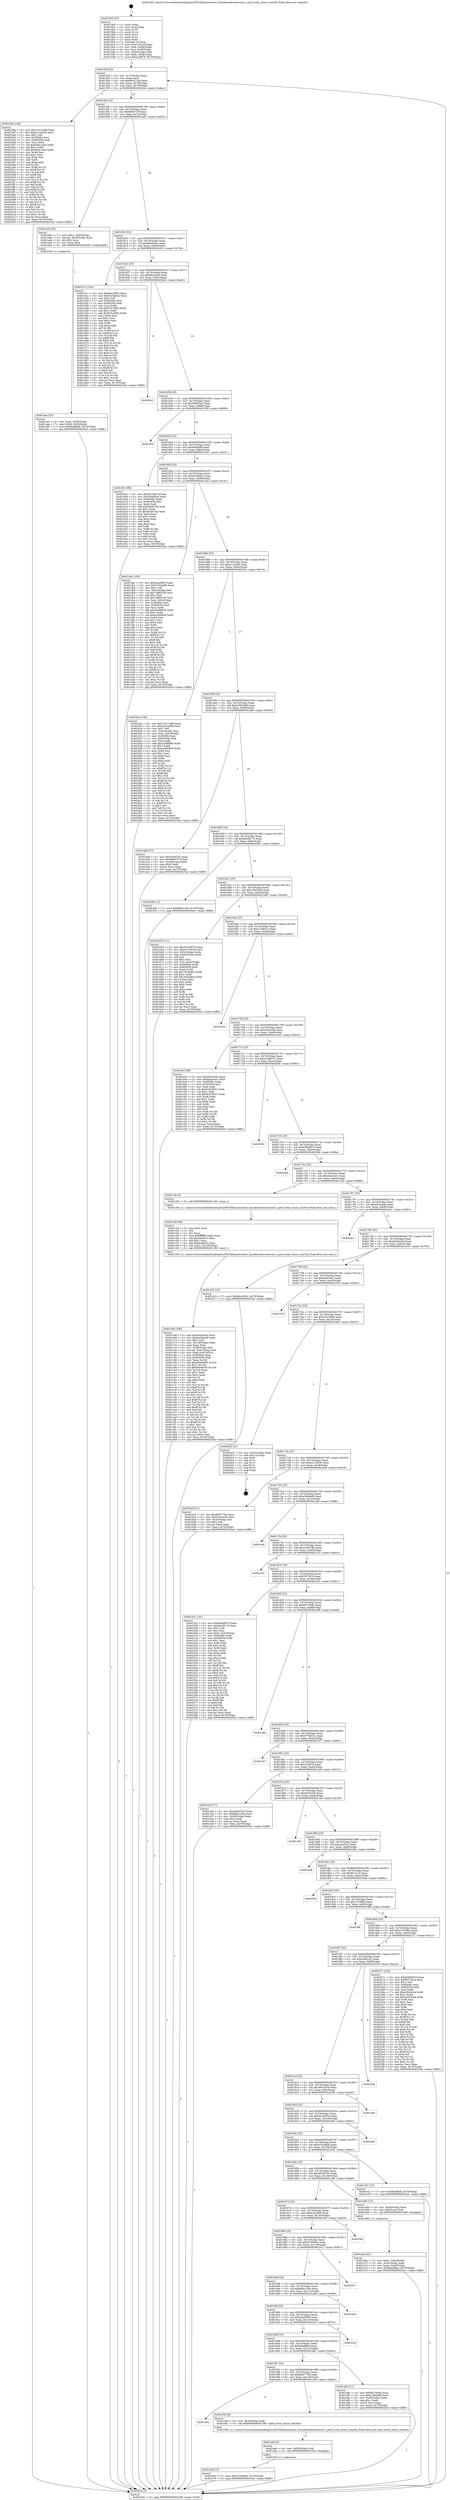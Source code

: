 digraph "0x4015b0" {
  label = "0x4015b0 (/mnt/c/Users/mathe/Desktop/tcc/POCII/binaries/extr_linuxkerneleventscore.c_perf_event_itrace_started_Final-ollvm.out::main(0))"
  labelloc = "t"
  node[shape=record]

  Entry [label="",width=0.3,height=0.3,shape=circle,fillcolor=black,style=filled]
  "0x4015df" [label="{
     0x4015df [23]\l
     | [instrs]\l
     &nbsp;&nbsp;0x4015df \<+3\>: mov -0x70(%rbp),%eax\l
     &nbsp;&nbsp;0x4015e2 \<+2\>: mov %eax,%ecx\l
     &nbsp;&nbsp;0x4015e4 \<+6\>: sub $0x866213bf,%ecx\l
     &nbsp;&nbsp;0x4015ea \<+3\>: mov %eax,-0x74(%rbp)\l
     &nbsp;&nbsp;0x4015ed \<+3\>: mov %ecx,-0x78(%rbp)\l
     &nbsp;&nbsp;0x4015f0 \<+6\>: je 000000000040239a \<main+0xdea\>\l
  }"]
  "0x40239a" [label="{
     0x40239a [144]\l
     | [instrs]\l
     &nbsp;&nbsp;0x40239a \<+5\>: mov $0x71d11e89,%eax\l
     &nbsp;&nbsp;0x40239f \<+5\>: mov $0xa11cae59,%ecx\l
     &nbsp;&nbsp;0x4023a4 \<+2\>: mov $0x1,%dl\l
     &nbsp;&nbsp;0x4023a6 \<+7\>: mov 0x40506c,%esi\l
     &nbsp;&nbsp;0x4023ad \<+7\>: mov 0x405058,%edi\l
     &nbsp;&nbsp;0x4023b4 \<+3\>: mov %esi,%r8d\l
     &nbsp;&nbsp;0x4023b7 \<+7\>: sub $0xd5bc1a63,%r8d\l
     &nbsp;&nbsp;0x4023be \<+4\>: sub $0x1,%r8d\l
     &nbsp;&nbsp;0x4023c2 \<+7\>: add $0xd5bc1a63,%r8d\l
     &nbsp;&nbsp;0x4023c9 \<+4\>: imul %r8d,%esi\l
     &nbsp;&nbsp;0x4023cd \<+3\>: and $0x1,%esi\l
     &nbsp;&nbsp;0x4023d0 \<+3\>: cmp $0x0,%esi\l
     &nbsp;&nbsp;0x4023d3 \<+4\>: sete %r9b\l
     &nbsp;&nbsp;0x4023d7 \<+3\>: cmp $0xa,%edi\l
     &nbsp;&nbsp;0x4023da \<+4\>: setl %r10b\l
     &nbsp;&nbsp;0x4023de \<+3\>: mov %r9b,%r11b\l
     &nbsp;&nbsp;0x4023e1 \<+4\>: xor $0xff,%r11b\l
     &nbsp;&nbsp;0x4023e5 \<+3\>: mov %r10b,%bl\l
     &nbsp;&nbsp;0x4023e8 \<+3\>: xor $0xff,%bl\l
     &nbsp;&nbsp;0x4023eb \<+3\>: xor $0x1,%dl\l
     &nbsp;&nbsp;0x4023ee \<+3\>: mov %r11b,%r14b\l
     &nbsp;&nbsp;0x4023f1 \<+4\>: and $0xff,%r14b\l
     &nbsp;&nbsp;0x4023f5 \<+3\>: and %dl,%r9b\l
     &nbsp;&nbsp;0x4023f8 \<+3\>: mov %bl,%r15b\l
     &nbsp;&nbsp;0x4023fb \<+4\>: and $0xff,%r15b\l
     &nbsp;&nbsp;0x4023ff \<+3\>: and %dl,%r10b\l
     &nbsp;&nbsp;0x402402 \<+3\>: or %r9b,%r14b\l
     &nbsp;&nbsp;0x402405 \<+3\>: or %r10b,%r15b\l
     &nbsp;&nbsp;0x402408 \<+3\>: xor %r15b,%r14b\l
     &nbsp;&nbsp;0x40240b \<+3\>: or %bl,%r11b\l
     &nbsp;&nbsp;0x40240e \<+4\>: xor $0xff,%r11b\l
     &nbsp;&nbsp;0x402412 \<+3\>: or $0x1,%dl\l
     &nbsp;&nbsp;0x402415 \<+3\>: and %dl,%r11b\l
     &nbsp;&nbsp;0x402418 \<+3\>: or %r11b,%r14b\l
     &nbsp;&nbsp;0x40241b \<+4\>: test $0x1,%r14b\l
     &nbsp;&nbsp;0x40241f \<+3\>: cmovne %ecx,%eax\l
     &nbsp;&nbsp;0x402422 \<+3\>: mov %eax,-0x70(%rbp)\l
     &nbsp;&nbsp;0x402425 \<+5\>: jmp 00000000004025a4 \<main+0xff4\>\l
  }"]
  "0x4015f6" [label="{
     0x4015f6 [22]\l
     | [instrs]\l
     &nbsp;&nbsp;0x4015f6 \<+5\>: jmp 00000000004015fb \<main+0x4b\>\l
     &nbsp;&nbsp;0x4015fb \<+3\>: mov -0x74(%rbp),%eax\l
     &nbsp;&nbsp;0x4015fe \<+5\>: sub $0x8960727f,%eax\l
     &nbsp;&nbsp;0x401603 \<+3\>: mov %eax,-0x7c(%rbp)\l
     &nbsp;&nbsp;0x401606 \<+6\>: je 0000000000401ad3 \<main+0x523\>\l
  }"]
  Exit [label="",width=0.3,height=0.3,shape=circle,fillcolor=black,style=filled,peripheries=2]
  "0x401ad3" [label="{
     0x401ad3 [23]\l
     | [instrs]\l
     &nbsp;&nbsp;0x401ad3 \<+7\>: movl $0x1,-0x50(%rbp)\l
     &nbsp;&nbsp;0x401ada \<+4\>: movslq -0x50(%rbp),%rax\l
     &nbsp;&nbsp;0x401ade \<+4\>: shl $0x2,%rax\l
     &nbsp;&nbsp;0x401ae2 \<+3\>: mov %rax,%rdi\l
     &nbsp;&nbsp;0x401ae5 \<+5\>: call 0000000000401050 \<malloc@plt\>\l
     | [calls]\l
     &nbsp;&nbsp;0x401050 \{1\} (unknown)\l
  }"]
  "0x40160c" [label="{
     0x40160c [22]\l
     | [instrs]\l
     &nbsp;&nbsp;0x40160c \<+5\>: jmp 0000000000401611 \<main+0x61\>\l
     &nbsp;&nbsp;0x401611 \<+3\>: mov -0x74(%rbp),%eax\l
     &nbsp;&nbsp;0x401614 \<+5\>: sub $0x8dce8d2c,%eax\l
     &nbsp;&nbsp;0x401619 \<+3\>: mov %eax,-0x80(%rbp)\l
     &nbsp;&nbsp;0x40161c \<+6\>: je 0000000000401d1c \<main+0x76c\>\l
  }"]
  "0x401e6f" [label="{
     0x401e6f [12]\l
     | [instrs]\l
     &nbsp;&nbsp;0x401e6f \<+7\>: movl $0x223308a4,-0x70(%rbp)\l
     &nbsp;&nbsp;0x401e76 \<+5\>: jmp 00000000004025a4 \<main+0xff4\>\l
  }"]
  "0x401d1c" [label="{
     0x401d1c [144]\l
     | [instrs]\l
     &nbsp;&nbsp;0x401d1c \<+5\>: mov $0x6aa2f062,%eax\l
     &nbsp;&nbsp;0x401d21 \<+5\>: mov $0x9c148dc2,%ecx\l
     &nbsp;&nbsp;0x401d26 \<+2\>: mov $0x1,%dl\l
     &nbsp;&nbsp;0x401d28 \<+7\>: mov 0x40506c,%esi\l
     &nbsp;&nbsp;0x401d2f \<+7\>: mov 0x405058,%edi\l
     &nbsp;&nbsp;0x401d36 \<+3\>: mov %esi,%r8d\l
     &nbsp;&nbsp;0x401d39 \<+7\>: sub $0x97b1df05,%r8d\l
     &nbsp;&nbsp;0x401d40 \<+4\>: sub $0x1,%r8d\l
     &nbsp;&nbsp;0x401d44 \<+7\>: add $0x97b1df05,%r8d\l
     &nbsp;&nbsp;0x401d4b \<+4\>: imul %r8d,%esi\l
     &nbsp;&nbsp;0x401d4f \<+3\>: and $0x1,%esi\l
     &nbsp;&nbsp;0x401d52 \<+3\>: cmp $0x0,%esi\l
     &nbsp;&nbsp;0x401d55 \<+4\>: sete %r9b\l
     &nbsp;&nbsp;0x401d59 \<+3\>: cmp $0xa,%edi\l
     &nbsp;&nbsp;0x401d5c \<+4\>: setl %r10b\l
     &nbsp;&nbsp;0x401d60 \<+3\>: mov %r9b,%r11b\l
     &nbsp;&nbsp;0x401d63 \<+4\>: xor $0xff,%r11b\l
     &nbsp;&nbsp;0x401d67 \<+3\>: mov %r10b,%bl\l
     &nbsp;&nbsp;0x401d6a \<+3\>: xor $0xff,%bl\l
     &nbsp;&nbsp;0x401d6d \<+3\>: xor $0x0,%dl\l
     &nbsp;&nbsp;0x401d70 \<+3\>: mov %r11b,%r14b\l
     &nbsp;&nbsp;0x401d73 \<+4\>: and $0x0,%r14b\l
     &nbsp;&nbsp;0x401d77 \<+3\>: and %dl,%r9b\l
     &nbsp;&nbsp;0x401d7a \<+3\>: mov %bl,%r15b\l
     &nbsp;&nbsp;0x401d7d \<+4\>: and $0x0,%r15b\l
     &nbsp;&nbsp;0x401d81 \<+3\>: and %dl,%r10b\l
     &nbsp;&nbsp;0x401d84 \<+3\>: or %r9b,%r14b\l
     &nbsp;&nbsp;0x401d87 \<+3\>: or %r10b,%r15b\l
     &nbsp;&nbsp;0x401d8a \<+3\>: xor %r15b,%r14b\l
     &nbsp;&nbsp;0x401d8d \<+3\>: or %bl,%r11b\l
     &nbsp;&nbsp;0x401d90 \<+4\>: xor $0xff,%r11b\l
     &nbsp;&nbsp;0x401d94 \<+3\>: or $0x0,%dl\l
     &nbsp;&nbsp;0x401d97 \<+3\>: and %dl,%r11b\l
     &nbsp;&nbsp;0x401d9a \<+3\>: or %r11b,%r14b\l
     &nbsp;&nbsp;0x401d9d \<+4\>: test $0x1,%r14b\l
     &nbsp;&nbsp;0x401da1 \<+3\>: cmovne %ecx,%eax\l
     &nbsp;&nbsp;0x401da4 \<+3\>: mov %eax,-0x70(%rbp)\l
     &nbsp;&nbsp;0x401da7 \<+5\>: jmp 00000000004025a4 \<main+0xff4\>\l
  }"]
  "0x401622" [label="{
     0x401622 [25]\l
     | [instrs]\l
     &nbsp;&nbsp;0x401622 \<+5\>: jmp 0000000000401627 \<main+0x77\>\l
     &nbsp;&nbsp;0x401627 \<+3\>: mov -0x74(%rbp),%eax\l
     &nbsp;&nbsp;0x40162a \<+5\>: sub $0x8fac3ad4,%eax\l
     &nbsp;&nbsp;0x40162f \<+6\>: mov %eax,-0x84(%rbp)\l
     &nbsp;&nbsp;0x401635 \<+6\>: je 00000000004020a2 \<main+0xaf2\>\l
  }"]
  "0x401e66" [label="{
     0x401e66 [9]\l
     | [instrs]\l
     &nbsp;&nbsp;0x401e66 \<+4\>: mov -0x58(%rbp),%rdi\l
     &nbsp;&nbsp;0x401e6a \<+5\>: call 0000000000401030 \<free@plt\>\l
     | [calls]\l
     &nbsp;&nbsp;0x401030 \{1\} (unknown)\l
  }"]
  "0x4020a2" [label="{
     0x4020a2\l
  }", style=dashed]
  "0x40163b" [label="{
     0x40163b [25]\l
     | [instrs]\l
     &nbsp;&nbsp;0x40163b \<+5\>: jmp 0000000000401640 \<main+0x90\>\l
     &nbsp;&nbsp;0x401640 \<+3\>: mov -0x74(%rbp),%eax\l
     &nbsp;&nbsp;0x401643 \<+5\>: sub $0x93f455a2,%eax\l
     &nbsp;&nbsp;0x401648 \<+6\>: mov %eax,-0x88(%rbp)\l
     &nbsp;&nbsp;0x40164e \<+6\>: je 0000000000401f39 \<main+0x989\>\l
  }"]
  "0x401a0a" [label="{
     0x401a0a\l
  }", style=dashed]
  "0x401f39" [label="{
     0x401f39\l
  }", style=dashed]
  "0x401654" [label="{
     0x401654 [25]\l
     | [instrs]\l
     &nbsp;&nbsp;0x401654 \<+5\>: jmp 0000000000401659 \<main+0xa9\>\l
     &nbsp;&nbsp;0x401659 \<+3\>: mov -0x74(%rbp),%eax\l
     &nbsp;&nbsp;0x40165c \<+5\>: sub $0x9baf848f,%eax\l
     &nbsp;&nbsp;0x401661 \<+6\>: mov %eax,-0x8c(%rbp)\l
     &nbsp;&nbsp;0x401667 \<+6\>: je 0000000000401b01 \<main+0x551\>\l
  }"]
  "0x401e5d" [label="{
     0x401e5d [9]\l
     | [instrs]\l
     &nbsp;&nbsp;0x401e5d \<+4\>: mov -0x58(%rbp),%rdi\l
     &nbsp;&nbsp;0x401e61 \<+5\>: call 0000000000401580 \<perf_event_itrace_started\>\l
     | [calls]\l
     &nbsp;&nbsp;0x401580 \{1\} (/mnt/c/Users/mathe/Desktop/tcc/POCII/binaries/extr_linuxkerneleventscore.c_perf_event_itrace_started_Final-ollvm.out::perf_event_itrace_started)\l
  }"]
  "0x401b01" [label="{
     0x401b01 [88]\l
     | [instrs]\l
     &nbsp;&nbsp;0x401b01 \<+5\>: mov $0x3b104674,%eax\l
     &nbsp;&nbsp;0x401b06 \<+5\>: mov $0xc20d3bcb,%ecx\l
     &nbsp;&nbsp;0x401b0b \<+7\>: mov 0x40506c,%edx\l
     &nbsp;&nbsp;0x401b12 \<+7\>: mov 0x405058,%esi\l
     &nbsp;&nbsp;0x401b19 \<+2\>: mov %edx,%edi\l
     &nbsp;&nbsp;0x401b1b \<+6\>: add $0x4026c7ae,%edi\l
     &nbsp;&nbsp;0x401b21 \<+3\>: sub $0x1,%edi\l
     &nbsp;&nbsp;0x401b24 \<+6\>: sub $0x4026c7ae,%edi\l
     &nbsp;&nbsp;0x401b2a \<+3\>: imul %edi,%edx\l
     &nbsp;&nbsp;0x401b2d \<+3\>: and $0x1,%edx\l
     &nbsp;&nbsp;0x401b30 \<+3\>: cmp $0x0,%edx\l
     &nbsp;&nbsp;0x401b33 \<+4\>: sete %r8b\l
     &nbsp;&nbsp;0x401b37 \<+3\>: cmp $0xa,%esi\l
     &nbsp;&nbsp;0x401b3a \<+4\>: setl %r9b\l
     &nbsp;&nbsp;0x401b3e \<+3\>: mov %r8b,%r10b\l
     &nbsp;&nbsp;0x401b41 \<+3\>: and %r9b,%r10b\l
     &nbsp;&nbsp;0x401b44 \<+3\>: xor %r9b,%r8b\l
     &nbsp;&nbsp;0x401b47 \<+3\>: or %r8b,%r10b\l
     &nbsp;&nbsp;0x401b4a \<+4\>: test $0x1,%r10b\l
     &nbsp;&nbsp;0x401b4e \<+3\>: cmovne %ecx,%eax\l
     &nbsp;&nbsp;0x401b51 \<+3\>: mov %eax,-0x70(%rbp)\l
     &nbsp;&nbsp;0x401b54 \<+5\>: jmp 00000000004025a4 \<main+0xff4\>\l
  }"]
  "0x40166d" [label="{
     0x40166d [25]\l
     | [instrs]\l
     &nbsp;&nbsp;0x40166d \<+5\>: jmp 0000000000401672 \<main+0xc2\>\l
     &nbsp;&nbsp;0x401672 \<+3\>: mov -0x74(%rbp),%eax\l
     &nbsp;&nbsp;0x401675 \<+5\>: sub $0x9c148dc2,%eax\l
     &nbsp;&nbsp;0x40167a \<+6\>: mov %eax,-0x90(%rbp)\l
     &nbsp;&nbsp;0x401680 \<+6\>: je 0000000000401dac \<main+0x7fc\>\l
  }"]
  "0x401c68" [label="{
     0x401c68 [168]\l
     | [instrs]\l
     &nbsp;&nbsp;0x401c68 \<+5\>: mov $0xd5e3cb4a,%ecx\l
     &nbsp;&nbsp;0x401c6d \<+5\>: mov $0xda29aa26,%edx\l
     &nbsp;&nbsp;0x401c72 \<+3\>: mov $0x1,%sil\l
     &nbsp;&nbsp;0x401c75 \<+6\>: mov -0x128(%rbp),%edi\l
     &nbsp;&nbsp;0x401c7b \<+3\>: imul %eax,%edi\l
     &nbsp;&nbsp;0x401c7e \<+4\>: mov -0x58(%rbp),%r8\l
     &nbsp;&nbsp;0x401c82 \<+4\>: movslq -0x5c(%rbp),%r9\l
     &nbsp;&nbsp;0x401c86 \<+4\>: mov %edi,(%r8,%r9,4)\l
     &nbsp;&nbsp;0x401c8a \<+7\>: mov 0x40506c,%eax\l
     &nbsp;&nbsp;0x401c91 \<+7\>: mov 0x405058,%edi\l
     &nbsp;&nbsp;0x401c98 \<+3\>: mov %eax,%r10d\l
     &nbsp;&nbsp;0x401c9b \<+7\>: add $0x640e8395,%r10d\l
     &nbsp;&nbsp;0x401ca2 \<+4\>: sub $0x1,%r10d\l
     &nbsp;&nbsp;0x401ca6 \<+7\>: sub $0x640e8395,%r10d\l
     &nbsp;&nbsp;0x401cad \<+4\>: imul %r10d,%eax\l
     &nbsp;&nbsp;0x401cb1 \<+3\>: and $0x1,%eax\l
     &nbsp;&nbsp;0x401cb4 \<+3\>: cmp $0x0,%eax\l
     &nbsp;&nbsp;0x401cb7 \<+4\>: sete %r11b\l
     &nbsp;&nbsp;0x401cbb \<+3\>: cmp $0xa,%edi\l
     &nbsp;&nbsp;0x401cbe \<+3\>: setl %bl\l
     &nbsp;&nbsp;0x401cc1 \<+3\>: mov %r11b,%r14b\l
     &nbsp;&nbsp;0x401cc4 \<+4\>: xor $0xff,%r14b\l
     &nbsp;&nbsp;0x401cc8 \<+3\>: mov %bl,%r15b\l
     &nbsp;&nbsp;0x401ccb \<+4\>: xor $0xff,%r15b\l
     &nbsp;&nbsp;0x401ccf \<+4\>: xor $0x1,%sil\l
     &nbsp;&nbsp;0x401cd3 \<+3\>: mov %r14b,%r12b\l
     &nbsp;&nbsp;0x401cd6 \<+4\>: and $0xff,%r12b\l
     &nbsp;&nbsp;0x401cda \<+3\>: and %sil,%r11b\l
     &nbsp;&nbsp;0x401cdd \<+3\>: mov %r15b,%r13b\l
     &nbsp;&nbsp;0x401ce0 \<+4\>: and $0xff,%r13b\l
     &nbsp;&nbsp;0x401ce4 \<+3\>: and %sil,%bl\l
     &nbsp;&nbsp;0x401ce7 \<+3\>: or %r11b,%r12b\l
     &nbsp;&nbsp;0x401cea \<+3\>: or %bl,%r13b\l
     &nbsp;&nbsp;0x401ced \<+3\>: xor %r13b,%r12b\l
     &nbsp;&nbsp;0x401cf0 \<+3\>: or %r15b,%r14b\l
     &nbsp;&nbsp;0x401cf3 \<+4\>: xor $0xff,%r14b\l
     &nbsp;&nbsp;0x401cf7 \<+4\>: or $0x1,%sil\l
     &nbsp;&nbsp;0x401cfb \<+3\>: and %sil,%r14b\l
     &nbsp;&nbsp;0x401cfe \<+3\>: or %r14b,%r12b\l
     &nbsp;&nbsp;0x401d01 \<+4\>: test $0x1,%r12b\l
     &nbsp;&nbsp;0x401d05 \<+3\>: cmovne %edx,%ecx\l
     &nbsp;&nbsp;0x401d08 \<+3\>: mov %ecx,-0x70(%rbp)\l
     &nbsp;&nbsp;0x401d0b \<+5\>: jmp 00000000004025a4 \<main+0xff4\>\l
  }"]
  "0x401dac" [label="{
     0x401dac [165]\l
     | [instrs]\l
     &nbsp;&nbsp;0x401dac \<+5\>: mov $0x6aa2f062,%eax\l
     &nbsp;&nbsp;0x401db1 \<+5\>: mov $0x47d2a8db,%ecx\l
     &nbsp;&nbsp;0x401db6 \<+2\>: mov $0x1,%dl\l
     &nbsp;&nbsp;0x401db8 \<+3\>: mov -0x5c(%rbp),%esi\l
     &nbsp;&nbsp;0x401dbb \<+6\>: sub $0x7a88b1b0,%esi\l
     &nbsp;&nbsp;0x401dc1 \<+3\>: add $0x1,%esi\l
     &nbsp;&nbsp;0x401dc4 \<+6\>: add $0x7a88b1b0,%esi\l
     &nbsp;&nbsp;0x401dca \<+3\>: mov %esi,-0x5c(%rbp)\l
     &nbsp;&nbsp;0x401dcd \<+7\>: mov 0x40506c,%esi\l
     &nbsp;&nbsp;0x401dd4 \<+7\>: mov 0x405058,%edi\l
     &nbsp;&nbsp;0x401ddb \<+3\>: mov %esi,%r8d\l
     &nbsp;&nbsp;0x401dde \<+7\>: add $0xa3466b00,%r8d\l
     &nbsp;&nbsp;0x401de5 \<+4\>: sub $0x1,%r8d\l
     &nbsp;&nbsp;0x401de9 \<+7\>: sub $0xa3466b00,%r8d\l
     &nbsp;&nbsp;0x401df0 \<+4\>: imul %r8d,%esi\l
     &nbsp;&nbsp;0x401df4 \<+3\>: and $0x1,%esi\l
     &nbsp;&nbsp;0x401df7 \<+3\>: cmp $0x0,%esi\l
     &nbsp;&nbsp;0x401dfa \<+4\>: sete %r9b\l
     &nbsp;&nbsp;0x401dfe \<+3\>: cmp $0xa,%edi\l
     &nbsp;&nbsp;0x401e01 \<+4\>: setl %r10b\l
     &nbsp;&nbsp;0x401e05 \<+3\>: mov %r9b,%r11b\l
     &nbsp;&nbsp;0x401e08 \<+4\>: xor $0xff,%r11b\l
     &nbsp;&nbsp;0x401e0c \<+3\>: mov %r10b,%bl\l
     &nbsp;&nbsp;0x401e0f \<+3\>: xor $0xff,%bl\l
     &nbsp;&nbsp;0x401e12 \<+3\>: xor $0x1,%dl\l
     &nbsp;&nbsp;0x401e15 \<+3\>: mov %r11b,%r14b\l
     &nbsp;&nbsp;0x401e18 \<+4\>: and $0xff,%r14b\l
     &nbsp;&nbsp;0x401e1c \<+3\>: and %dl,%r9b\l
     &nbsp;&nbsp;0x401e1f \<+3\>: mov %bl,%r15b\l
     &nbsp;&nbsp;0x401e22 \<+4\>: and $0xff,%r15b\l
     &nbsp;&nbsp;0x401e26 \<+3\>: and %dl,%r10b\l
     &nbsp;&nbsp;0x401e29 \<+3\>: or %r9b,%r14b\l
     &nbsp;&nbsp;0x401e2c \<+3\>: or %r10b,%r15b\l
     &nbsp;&nbsp;0x401e2f \<+3\>: xor %r15b,%r14b\l
     &nbsp;&nbsp;0x401e32 \<+3\>: or %bl,%r11b\l
     &nbsp;&nbsp;0x401e35 \<+4\>: xor $0xff,%r11b\l
     &nbsp;&nbsp;0x401e39 \<+3\>: or $0x1,%dl\l
     &nbsp;&nbsp;0x401e3c \<+3\>: and %dl,%r11b\l
     &nbsp;&nbsp;0x401e3f \<+3\>: or %r11b,%r14b\l
     &nbsp;&nbsp;0x401e42 \<+4\>: test $0x1,%r14b\l
     &nbsp;&nbsp;0x401e46 \<+3\>: cmovne %ecx,%eax\l
     &nbsp;&nbsp;0x401e49 \<+3\>: mov %eax,-0x70(%rbp)\l
     &nbsp;&nbsp;0x401e4c \<+5\>: jmp 00000000004025a4 \<main+0xff4\>\l
  }"]
  "0x401686" [label="{
     0x401686 [25]\l
     | [instrs]\l
     &nbsp;&nbsp;0x401686 \<+5\>: jmp 000000000040168b \<main+0xdb\>\l
     &nbsp;&nbsp;0x40168b \<+3\>: mov -0x74(%rbp),%eax\l
     &nbsp;&nbsp;0x40168e \<+5\>: sub $0xa11cae59,%eax\l
     &nbsp;&nbsp;0x401693 \<+6\>: mov %eax,-0x94(%rbp)\l
     &nbsp;&nbsp;0x401699 \<+6\>: je 000000000040242a \<main+0xe7a\>\l
  }"]
  "0x401c40" [label="{
     0x401c40 [40]\l
     | [instrs]\l
     &nbsp;&nbsp;0x401c40 \<+5\>: mov $0x2,%ecx\l
     &nbsp;&nbsp;0x401c45 \<+1\>: cltd\l
     &nbsp;&nbsp;0x401c46 \<+2\>: idiv %ecx\l
     &nbsp;&nbsp;0x401c48 \<+6\>: imul $0xfffffffe,%edx,%ecx\l
     &nbsp;&nbsp;0x401c4e \<+6\>: sub $0xbc9ed32,%ecx\l
     &nbsp;&nbsp;0x401c54 \<+3\>: add $0x1,%ecx\l
     &nbsp;&nbsp;0x401c57 \<+6\>: add $0xbc9ed32,%ecx\l
     &nbsp;&nbsp;0x401c5d \<+6\>: mov %ecx,-0x128(%rbp)\l
     &nbsp;&nbsp;0x401c63 \<+5\>: call 0000000000401160 \<next_i\>\l
     | [calls]\l
     &nbsp;&nbsp;0x401160 \{1\} (/mnt/c/Users/mathe/Desktop/tcc/POCII/binaries/extr_linuxkerneleventscore.c_perf_event_itrace_started_Final-ollvm.out::next_i)\l
  }"]
  "0x40242a" [label="{
     0x40242a [150]\l
     | [instrs]\l
     &nbsp;&nbsp;0x40242a \<+5\>: mov $0x71d11e89,%eax\l
     &nbsp;&nbsp;0x40242f \<+5\>: mov $0xe201ed96,%ecx\l
     &nbsp;&nbsp;0x402434 \<+2\>: mov $0x1,%dl\l
     &nbsp;&nbsp;0x402436 \<+3\>: mov -0x3c(%rbp),%esi\l
     &nbsp;&nbsp;0x402439 \<+3\>: mov %esi,-0x2c(%rbp)\l
     &nbsp;&nbsp;0x40243c \<+7\>: mov 0x40506c,%esi\l
     &nbsp;&nbsp;0x402443 \<+7\>: mov 0x405058,%edi\l
     &nbsp;&nbsp;0x40244a \<+3\>: mov %esi,%r8d\l
     &nbsp;&nbsp;0x40244d \<+7\>: add $0xa2496896,%r8d\l
     &nbsp;&nbsp;0x402454 \<+4\>: sub $0x1,%r8d\l
     &nbsp;&nbsp;0x402458 \<+7\>: sub $0xa2496896,%r8d\l
     &nbsp;&nbsp;0x40245f \<+4\>: imul %r8d,%esi\l
     &nbsp;&nbsp;0x402463 \<+3\>: and $0x1,%esi\l
     &nbsp;&nbsp;0x402466 \<+3\>: cmp $0x0,%esi\l
     &nbsp;&nbsp;0x402469 \<+4\>: sete %r9b\l
     &nbsp;&nbsp;0x40246d \<+3\>: cmp $0xa,%edi\l
     &nbsp;&nbsp;0x402470 \<+4\>: setl %r10b\l
     &nbsp;&nbsp;0x402474 \<+3\>: mov %r9b,%r11b\l
     &nbsp;&nbsp;0x402477 \<+4\>: xor $0xff,%r11b\l
     &nbsp;&nbsp;0x40247b \<+3\>: mov %r10b,%bl\l
     &nbsp;&nbsp;0x40247e \<+3\>: xor $0xff,%bl\l
     &nbsp;&nbsp;0x402481 \<+3\>: xor $0x1,%dl\l
     &nbsp;&nbsp;0x402484 \<+3\>: mov %r11b,%r14b\l
     &nbsp;&nbsp;0x402487 \<+4\>: and $0xff,%r14b\l
     &nbsp;&nbsp;0x40248b \<+3\>: and %dl,%r9b\l
     &nbsp;&nbsp;0x40248e \<+3\>: mov %bl,%r15b\l
     &nbsp;&nbsp;0x402491 \<+4\>: and $0xff,%r15b\l
     &nbsp;&nbsp;0x402495 \<+3\>: and %dl,%r10b\l
     &nbsp;&nbsp;0x402498 \<+3\>: or %r9b,%r14b\l
     &nbsp;&nbsp;0x40249b \<+3\>: or %r10b,%r15b\l
     &nbsp;&nbsp;0x40249e \<+3\>: xor %r15b,%r14b\l
     &nbsp;&nbsp;0x4024a1 \<+3\>: or %bl,%r11b\l
     &nbsp;&nbsp;0x4024a4 \<+4\>: xor $0xff,%r11b\l
     &nbsp;&nbsp;0x4024a8 \<+3\>: or $0x1,%dl\l
     &nbsp;&nbsp;0x4024ab \<+3\>: and %dl,%r11b\l
     &nbsp;&nbsp;0x4024ae \<+3\>: or %r11b,%r14b\l
     &nbsp;&nbsp;0x4024b1 \<+4\>: test $0x1,%r14b\l
     &nbsp;&nbsp;0x4024b5 \<+3\>: cmovne %ecx,%eax\l
     &nbsp;&nbsp;0x4024b8 \<+3\>: mov %eax,-0x70(%rbp)\l
     &nbsp;&nbsp;0x4024bb \<+5\>: jmp 00000000004025a4 \<main+0xff4\>\l
  }"]
  "0x40169f" [label="{
     0x40169f [25]\l
     | [instrs]\l
     &nbsp;&nbsp;0x40169f \<+5\>: jmp 00000000004016a4 \<main+0xf4\>\l
     &nbsp;&nbsp;0x4016a4 \<+3\>: mov -0x74(%rbp),%eax\l
     &nbsp;&nbsp;0x4016a7 \<+5\>: sub $0xa769c068,%eax\l
     &nbsp;&nbsp;0x4016ac \<+6\>: mov %eax,-0x98(%rbp)\l
     &nbsp;&nbsp;0x4016b2 \<+6\>: je 0000000000401ab8 \<main+0x508\>\l
  }"]
  "0x401aea" [label="{
     0x401aea [23]\l
     | [instrs]\l
     &nbsp;&nbsp;0x401aea \<+4\>: mov %rax,-0x58(%rbp)\l
     &nbsp;&nbsp;0x401aee \<+7\>: movl $0x0,-0x5c(%rbp)\l
     &nbsp;&nbsp;0x401af5 \<+7\>: movl $0x9baf848f,-0x70(%rbp)\l
     &nbsp;&nbsp;0x401afc \<+5\>: jmp 00000000004025a4 \<main+0xff4\>\l
  }"]
  "0x401ab8" [label="{
     0x401ab8 [27]\l
     | [instrs]\l
     &nbsp;&nbsp;0x401ab8 \<+5\>: mov $0x2e581cf1,%eax\l
     &nbsp;&nbsp;0x401abd \<+5\>: mov $0x8960727f,%ecx\l
     &nbsp;&nbsp;0x401ac2 \<+3\>: mov -0x34(%rbp),%edx\l
     &nbsp;&nbsp;0x401ac5 \<+3\>: cmp $0x0,%edx\l
     &nbsp;&nbsp;0x401ac8 \<+3\>: cmove %ecx,%eax\l
     &nbsp;&nbsp;0x401acb \<+3\>: mov %eax,-0x70(%rbp)\l
     &nbsp;&nbsp;0x401ace \<+5\>: jmp 00000000004025a4 \<main+0xff4\>\l
  }"]
  "0x4016b8" [label="{
     0x4016b8 [25]\l
     | [instrs]\l
     &nbsp;&nbsp;0x4016b8 \<+5\>: jmp 00000000004016bd \<main+0x10d\>\l
     &nbsp;&nbsp;0x4016bd \<+3\>: mov -0x74(%rbp),%eax\l
     &nbsp;&nbsp;0x4016c0 \<+5\>: sub $0xabc48174,%eax\l
     &nbsp;&nbsp;0x4016c5 \<+6\>: mov %eax,-0x9c(%rbp)\l
     &nbsp;&nbsp;0x4016cb \<+6\>: je 000000000040238e \<main+0xdde\>\l
  }"]
  "0x4019f1" [label="{
     0x4019f1 [25]\l
     | [instrs]\l
     &nbsp;&nbsp;0x4019f1 \<+5\>: jmp 00000000004019f6 \<main+0x446\>\l
     &nbsp;&nbsp;0x4019f6 \<+3\>: mov -0x74(%rbp),%eax\l
     &nbsp;&nbsp;0x4019f9 \<+5\>: sub $0x6fa0775b,%eax\l
     &nbsp;&nbsp;0x4019fe \<+6\>: mov %eax,-0x120(%rbp)\l
     &nbsp;&nbsp;0x401a04 \<+6\>: je 0000000000401e5d \<main+0x8ad\>\l
  }"]
  "0x40238e" [label="{
     0x40238e [12]\l
     | [instrs]\l
     &nbsp;&nbsp;0x40238e \<+7\>: movl $0x866213bf,-0x70(%rbp)\l
     &nbsp;&nbsp;0x402395 \<+5\>: jmp 00000000004025a4 \<main+0xff4\>\l
  }"]
  "0x4016d1" [label="{
     0x4016d1 [25]\l
     | [instrs]\l
     &nbsp;&nbsp;0x4016d1 \<+5\>: jmp 00000000004016d6 \<main+0x126\>\l
     &nbsp;&nbsp;0x4016d6 \<+3\>: mov -0x74(%rbp),%eax\l
     &nbsp;&nbsp;0x4016d9 \<+5\>: sub $0xc20d3bcb,%eax\l
     &nbsp;&nbsp;0x4016de \<+6\>: mov %eax,-0xa0(%rbp)\l
     &nbsp;&nbsp;0x4016e4 \<+6\>: je 0000000000401b59 \<main+0x5a9\>\l
  }"]
  "0x401a82" [label="{
     0x401a82 [27]\l
     | [instrs]\l
     &nbsp;&nbsp;0x401a82 \<+5\>: mov $0xf6375bde,%eax\l
     &nbsp;&nbsp;0x401a87 \<+5\>: mov $0xa769c068,%ecx\l
     &nbsp;&nbsp;0x401a8c \<+3\>: mov -0x34(%rbp),%edx\l
     &nbsp;&nbsp;0x401a8f \<+3\>: cmp $0x1,%edx\l
     &nbsp;&nbsp;0x401a92 \<+3\>: cmovl %ecx,%eax\l
     &nbsp;&nbsp;0x401a95 \<+3\>: mov %eax,-0x70(%rbp)\l
     &nbsp;&nbsp;0x401a98 \<+5\>: jmp 00000000004025a4 \<main+0xff4\>\l
  }"]
  "0x401b59" [label="{
     0x401b59 [111]\l
     | [instrs]\l
     &nbsp;&nbsp;0x401b59 \<+5\>: mov $0x3b104674,%eax\l
     &nbsp;&nbsp;0x401b5e \<+5\>: mov $0xe2133636,%ecx\l
     &nbsp;&nbsp;0x401b63 \<+3\>: mov -0x5c(%rbp),%edx\l
     &nbsp;&nbsp;0x401b66 \<+3\>: cmp -0x50(%rbp),%edx\l
     &nbsp;&nbsp;0x401b69 \<+4\>: setl %sil\l
     &nbsp;&nbsp;0x401b6d \<+4\>: and $0x1,%sil\l
     &nbsp;&nbsp;0x401b71 \<+4\>: mov %sil,-0x2e(%rbp)\l
     &nbsp;&nbsp;0x401b75 \<+7\>: mov 0x40506c,%edx\l
     &nbsp;&nbsp;0x401b7c \<+7\>: mov 0x405058,%edi\l
     &nbsp;&nbsp;0x401b83 \<+3\>: mov %edx,%r8d\l
     &nbsp;&nbsp;0x401b86 \<+7\>: sub $0x7653e802,%r8d\l
     &nbsp;&nbsp;0x401b8d \<+4\>: sub $0x1,%r8d\l
     &nbsp;&nbsp;0x401b91 \<+7\>: add $0x7653e802,%r8d\l
     &nbsp;&nbsp;0x401b98 \<+4\>: imul %r8d,%edx\l
     &nbsp;&nbsp;0x401b9c \<+3\>: and $0x1,%edx\l
     &nbsp;&nbsp;0x401b9f \<+3\>: cmp $0x0,%edx\l
     &nbsp;&nbsp;0x401ba2 \<+4\>: sete %sil\l
     &nbsp;&nbsp;0x401ba6 \<+3\>: cmp $0xa,%edi\l
     &nbsp;&nbsp;0x401ba9 \<+4\>: setl %r9b\l
     &nbsp;&nbsp;0x401bad \<+3\>: mov %sil,%r10b\l
     &nbsp;&nbsp;0x401bb0 \<+3\>: and %r9b,%r10b\l
     &nbsp;&nbsp;0x401bb3 \<+3\>: xor %r9b,%sil\l
     &nbsp;&nbsp;0x401bb6 \<+3\>: or %sil,%r10b\l
     &nbsp;&nbsp;0x401bb9 \<+4\>: test $0x1,%r10b\l
     &nbsp;&nbsp;0x401bbd \<+3\>: cmovne %ecx,%eax\l
     &nbsp;&nbsp;0x401bc0 \<+3\>: mov %eax,-0x70(%rbp)\l
     &nbsp;&nbsp;0x401bc3 \<+5\>: jmp 00000000004025a4 \<main+0xff4\>\l
  }"]
  "0x4016ea" [label="{
     0x4016ea [25]\l
     | [instrs]\l
     &nbsp;&nbsp;0x4016ea \<+5\>: jmp 00000000004016ef \<main+0x13f\>\l
     &nbsp;&nbsp;0x4016ef \<+3\>: mov -0x74(%rbp),%eax\l
     &nbsp;&nbsp;0x4016f2 \<+5\>: sub $0xc319621c,%eax\l
     &nbsp;&nbsp;0x4016f7 \<+6\>: mov %eax,-0xa4(%rbp)\l
     &nbsp;&nbsp;0x4016fd \<+6\>: je 0000000000402553 \<main+0xfa3\>\l
  }"]
  "0x4019d8" [label="{
     0x4019d8 [25]\l
     | [instrs]\l
     &nbsp;&nbsp;0x4019d8 \<+5\>: jmp 00000000004019dd \<main+0x42d\>\l
     &nbsp;&nbsp;0x4019dd \<+3\>: mov -0x74(%rbp),%eax\l
     &nbsp;&nbsp;0x4019e0 \<+5\>: sub $0x6badf9ea,%eax\l
     &nbsp;&nbsp;0x4019e5 \<+6\>: mov %eax,-0x11c(%rbp)\l
     &nbsp;&nbsp;0x4019eb \<+6\>: je 0000000000401a82 \<main+0x4d2\>\l
  }"]
  "0x402553" [label="{
     0x402553\l
  }", style=dashed]
  "0x401703" [label="{
     0x401703 [25]\l
     | [instrs]\l
     &nbsp;&nbsp;0x401703 \<+5\>: jmp 0000000000401708 \<main+0x158\>\l
     &nbsp;&nbsp;0x401708 \<+3\>: mov -0x74(%rbp),%eax\l
     &nbsp;&nbsp;0x40170b \<+5\>: sub $0xd1bca43e,%eax\l
     &nbsp;&nbsp;0x401710 \<+6\>: mov %eax,-0xa8(%rbp)\l
     &nbsp;&nbsp;0x401716 \<+6\>: je 0000000000401be3 \<main+0x633\>\l
  }"]
  "0x40252e" [label="{
     0x40252e\l
  }", style=dashed]
  "0x401be3" [label="{
     0x401be3 [88]\l
     | [instrs]\l
     &nbsp;&nbsp;0x401be3 \<+5\>: mov $0xd5e3cb4a,%eax\l
     &nbsp;&nbsp;0x401be8 \<+5\>: mov $0xd4e2ece1,%ecx\l
     &nbsp;&nbsp;0x401bed \<+7\>: mov 0x40506c,%edx\l
     &nbsp;&nbsp;0x401bf4 \<+7\>: mov 0x405058,%esi\l
     &nbsp;&nbsp;0x401bfb \<+2\>: mov %edx,%edi\l
     &nbsp;&nbsp;0x401bfd \<+6\>: sub $0x61826b51,%edi\l
     &nbsp;&nbsp;0x401c03 \<+3\>: sub $0x1,%edi\l
     &nbsp;&nbsp;0x401c06 \<+6\>: add $0x61826b51,%edi\l
     &nbsp;&nbsp;0x401c0c \<+3\>: imul %edi,%edx\l
     &nbsp;&nbsp;0x401c0f \<+3\>: and $0x1,%edx\l
     &nbsp;&nbsp;0x401c12 \<+3\>: cmp $0x0,%edx\l
     &nbsp;&nbsp;0x401c15 \<+4\>: sete %r8b\l
     &nbsp;&nbsp;0x401c19 \<+3\>: cmp $0xa,%esi\l
     &nbsp;&nbsp;0x401c1c \<+4\>: setl %r9b\l
     &nbsp;&nbsp;0x401c20 \<+3\>: mov %r8b,%r10b\l
     &nbsp;&nbsp;0x401c23 \<+3\>: and %r9b,%r10b\l
     &nbsp;&nbsp;0x401c26 \<+3\>: xor %r9b,%r8b\l
     &nbsp;&nbsp;0x401c29 \<+3\>: or %r8b,%r10b\l
     &nbsp;&nbsp;0x401c2c \<+4\>: test $0x1,%r10b\l
     &nbsp;&nbsp;0x401c30 \<+3\>: cmovne %ecx,%eax\l
     &nbsp;&nbsp;0x401c33 \<+3\>: mov %eax,-0x70(%rbp)\l
     &nbsp;&nbsp;0x401c36 \<+5\>: jmp 00000000004025a4 \<main+0xff4\>\l
  }"]
  "0x40171c" [label="{
     0x40171c [25]\l
     | [instrs]\l
     &nbsp;&nbsp;0x40171c \<+5\>: jmp 0000000000401721 \<main+0x171\>\l
     &nbsp;&nbsp;0x401721 \<+3\>: mov -0x74(%rbp),%eax\l
     &nbsp;&nbsp;0x401724 \<+5\>: sub $0xd1de6137,%eax\l
     &nbsp;&nbsp;0x401729 \<+6\>: mov %eax,-0xac(%rbp)\l
     &nbsp;&nbsp;0x40172f \<+6\>: je 000000000040256c \<main+0xfbc\>\l
  }"]
  "0x4019bf" [label="{
     0x4019bf [25]\l
     | [instrs]\l
     &nbsp;&nbsp;0x4019bf \<+5\>: jmp 00000000004019c4 \<main+0x414\>\l
     &nbsp;&nbsp;0x4019c4 \<+3\>: mov -0x74(%rbp),%eax\l
     &nbsp;&nbsp;0x4019c7 \<+5\>: sub $0x6aa2f062,%eax\l
     &nbsp;&nbsp;0x4019cc \<+6\>: mov %eax,-0x118(%rbp)\l
     &nbsp;&nbsp;0x4019d2 \<+6\>: je 000000000040252e \<main+0xf7e\>\l
  }"]
  "0x40256c" [label="{
     0x40256c\l
  }", style=dashed]
  "0x401735" [label="{
     0x401735 [25]\l
     | [instrs]\l
     &nbsp;&nbsp;0x401735 \<+5\>: jmp 000000000040173a \<main+0x18a\>\l
     &nbsp;&nbsp;0x40173a \<+3\>: mov -0x74(%rbp),%eax\l
     &nbsp;&nbsp;0x40173d \<+5\>: sub $0xd38b9970,%eax\l
     &nbsp;&nbsp;0x401742 \<+6\>: mov %eax,-0xb0(%rbp)\l
     &nbsp;&nbsp;0x401748 \<+6\>: je 000000000040258a \<main+0xfda\>\l
  }"]
  "0x401a48" [label="{
     0x401a48\l
  }", style=dashed]
  "0x40258a" [label="{
     0x40258a\l
  }", style=dashed]
  "0x40174e" [label="{
     0x40174e [25]\l
     | [instrs]\l
     &nbsp;&nbsp;0x40174e \<+5\>: jmp 0000000000401753 \<main+0x1a3\>\l
     &nbsp;&nbsp;0x401753 \<+3\>: mov -0x74(%rbp),%eax\l
     &nbsp;&nbsp;0x401756 \<+5\>: sub $0xd4e2ece1,%eax\l
     &nbsp;&nbsp;0x40175b \<+6\>: mov %eax,-0xb4(%rbp)\l
     &nbsp;&nbsp;0x401761 \<+6\>: je 0000000000401c3b \<main+0x68b\>\l
  }"]
  "0x4019a6" [label="{
     0x4019a6 [25]\l
     | [instrs]\l
     &nbsp;&nbsp;0x4019a6 \<+5\>: jmp 00000000004019ab \<main+0x3fb\>\l
     &nbsp;&nbsp;0x4019ab \<+3\>: mov -0x74(%rbp),%eax\l
     &nbsp;&nbsp;0x4019ae \<+5\>: sub $0x69dc136a,%eax\l
     &nbsp;&nbsp;0x4019b3 \<+6\>: mov %eax,-0x114(%rbp)\l
     &nbsp;&nbsp;0x4019b9 \<+6\>: je 0000000000401a48 \<main+0x498\>\l
  }"]
  "0x401c3b" [label="{
     0x401c3b [5]\l
     | [instrs]\l
     &nbsp;&nbsp;0x401c3b \<+5\>: call 0000000000401160 \<next_i\>\l
     | [calls]\l
     &nbsp;&nbsp;0x401160 \{1\} (/mnt/c/Users/mathe/Desktop/tcc/POCII/binaries/extr_linuxkerneleventscore.c_perf_event_itrace_started_Final-ollvm.out::next_i)\l
  }"]
  "0x401767" [label="{
     0x401767 [25]\l
     | [instrs]\l
     &nbsp;&nbsp;0x401767 \<+5\>: jmp 000000000040176c \<main+0x1bc\>\l
     &nbsp;&nbsp;0x40176c \<+3\>: mov -0x74(%rbp),%eax\l
     &nbsp;&nbsp;0x40176f \<+5\>: sub $0xd5e3cb4a,%eax\l
     &nbsp;&nbsp;0x401774 \<+6\>: mov %eax,-0xb8(%rbp)\l
     &nbsp;&nbsp;0x40177a \<+6\>: je 00000000004024e1 \<main+0xf31\>\l
  }"]
  "0x402547" [label="{
     0x402547\l
  }", style=dashed]
  "0x4024e1" [label="{
     0x4024e1\l
  }", style=dashed]
  "0x401780" [label="{
     0x401780 [25]\l
     | [instrs]\l
     &nbsp;&nbsp;0x401780 \<+5\>: jmp 0000000000401785 \<main+0x1d5\>\l
     &nbsp;&nbsp;0x401785 \<+3\>: mov -0x74(%rbp),%eax\l
     &nbsp;&nbsp;0x401788 \<+5\>: sub $0xda29aa26,%eax\l
     &nbsp;&nbsp;0x40178d \<+6\>: mov %eax,-0xbc(%rbp)\l
     &nbsp;&nbsp;0x401793 \<+6\>: je 0000000000401d10 \<main+0x760\>\l
  }"]
  "0x40198d" [label="{
     0x40198d [25]\l
     | [instrs]\l
     &nbsp;&nbsp;0x40198d \<+5\>: jmp 0000000000401992 \<main+0x3e2\>\l
     &nbsp;&nbsp;0x401992 \<+3\>: mov -0x74(%rbp),%eax\l
     &nbsp;&nbsp;0x401995 \<+5\>: sub $0x6578464e,%eax\l
     &nbsp;&nbsp;0x40199a \<+6\>: mov %eax,-0x110(%rbp)\l
     &nbsp;&nbsp;0x4019a0 \<+6\>: je 0000000000402547 \<main+0xf97\>\l
  }"]
  "0x401d10" [label="{
     0x401d10 [12]\l
     | [instrs]\l
     &nbsp;&nbsp;0x401d10 \<+7\>: movl $0x8dce8d2c,-0x70(%rbp)\l
     &nbsp;&nbsp;0x401d17 \<+5\>: jmp 00000000004025a4 \<main+0xff4\>\l
  }"]
  "0x401799" [label="{
     0x401799 [25]\l
     | [instrs]\l
     &nbsp;&nbsp;0x401799 \<+5\>: jmp 000000000040179e \<main+0x1ee\>\l
     &nbsp;&nbsp;0x40179e \<+3\>: mov -0x74(%rbp),%eax\l
     &nbsp;&nbsp;0x4017a1 \<+5\>: sub $0xdac03ef1,%eax\l
     &nbsp;&nbsp;0x4017a6 \<+6\>: mov %eax,-0xc0(%rbp)\l
     &nbsp;&nbsp;0x4017ac \<+6\>: je 0000000000401e7b \<main+0x8cb\>\l
  }"]
  "0x401fdd" [label="{
     0x401fdd\l
  }", style=dashed]
  "0x401e7b" [label="{
     0x401e7b\l
  }", style=dashed]
  "0x4017b2" [label="{
     0x4017b2 [25]\l
     | [instrs]\l
     &nbsp;&nbsp;0x4017b2 \<+5\>: jmp 00000000004017b7 \<main+0x207\>\l
     &nbsp;&nbsp;0x4017b7 \<+3\>: mov -0x74(%rbp),%eax\l
     &nbsp;&nbsp;0x4017ba \<+5\>: sub $0xe201ed96,%eax\l
     &nbsp;&nbsp;0x4017bf \<+6\>: mov %eax,-0xc4(%rbp)\l
     &nbsp;&nbsp;0x4017c5 \<+6\>: je 00000000004024c0 \<main+0xf10\>\l
  }"]
  "0x401a6d" [label="{
     0x401a6d [21]\l
     | [instrs]\l
     &nbsp;&nbsp;0x401a6d \<+3\>: mov %eax,-0x4c(%rbp)\l
     &nbsp;&nbsp;0x401a70 \<+3\>: mov -0x4c(%rbp),%eax\l
     &nbsp;&nbsp;0x401a73 \<+3\>: mov %eax,-0x34(%rbp)\l
     &nbsp;&nbsp;0x401a76 \<+7\>: movl $0x6badf9ea,-0x70(%rbp)\l
     &nbsp;&nbsp;0x401a7d \<+5\>: jmp 00000000004025a4 \<main+0xff4\>\l
  }"]
  "0x4024c0" [label="{
     0x4024c0 [21]\l
     | [instrs]\l
     &nbsp;&nbsp;0x4024c0 \<+3\>: mov -0x2c(%rbp),%eax\l
     &nbsp;&nbsp;0x4024c3 \<+7\>: add $0x118,%rsp\l
     &nbsp;&nbsp;0x4024ca \<+1\>: pop %rbx\l
     &nbsp;&nbsp;0x4024cb \<+2\>: pop %r12\l
     &nbsp;&nbsp;0x4024cd \<+2\>: pop %r13\l
     &nbsp;&nbsp;0x4024cf \<+2\>: pop %r14\l
     &nbsp;&nbsp;0x4024d1 \<+2\>: pop %r15\l
     &nbsp;&nbsp;0x4024d3 \<+1\>: pop %rbp\l
     &nbsp;&nbsp;0x4024d4 \<+1\>: ret\l
  }"]
  "0x4017cb" [label="{
     0x4017cb [25]\l
     | [instrs]\l
     &nbsp;&nbsp;0x4017cb \<+5\>: jmp 00000000004017d0 \<main+0x220\>\l
     &nbsp;&nbsp;0x4017d0 \<+3\>: mov -0x74(%rbp),%eax\l
     &nbsp;&nbsp;0x4017d3 \<+5\>: sub $0xe2133636,%eax\l
     &nbsp;&nbsp;0x4017d8 \<+6\>: mov %eax,-0xc8(%rbp)\l
     &nbsp;&nbsp;0x4017de \<+6\>: je 0000000000401bc8 \<main+0x618\>\l
  }"]
  "0x401974" [label="{
     0x401974 [25]\l
     | [instrs]\l
     &nbsp;&nbsp;0x401974 \<+5\>: jmp 0000000000401979 \<main+0x3c9\>\l
     &nbsp;&nbsp;0x401979 \<+3\>: mov -0x74(%rbp),%eax\l
     &nbsp;&nbsp;0x40197c \<+5\>: sub $0x4cc6c848,%eax\l
     &nbsp;&nbsp;0x401981 \<+6\>: mov %eax,-0x10c(%rbp)\l
     &nbsp;&nbsp;0x401987 \<+6\>: je 0000000000401fdd \<main+0xa2d\>\l
  }"]
  "0x401bc8" [label="{
     0x401bc8 [27]\l
     | [instrs]\l
     &nbsp;&nbsp;0x401bc8 \<+5\>: mov $0x6fa0775b,%eax\l
     &nbsp;&nbsp;0x401bcd \<+5\>: mov $0xd1bca43e,%ecx\l
     &nbsp;&nbsp;0x401bd2 \<+3\>: mov -0x2e(%rbp),%dl\l
     &nbsp;&nbsp;0x401bd5 \<+3\>: test $0x1,%dl\l
     &nbsp;&nbsp;0x401bd8 \<+3\>: cmovne %ecx,%eax\l
     &nbsp;&nbsp;0x401bdb \<+3\>: mov %eax,-0x70(%rbp)\l
     &nbsp;&nbsp;0x401bde \<+5\>: jmp 00000000004025a4 \<main+0xff4\>\l
  }"]
  "0x4017e4" [label="{
     0x4017e4 [25]\l
     | [instrs]\l
     &nbsp;&nbsp;0x4017e4 \<+5\>: jmp 00000000004017e9 \<main+0x239\>\l
     &nbsp;&nbsp;0x4017e9 \<+3\>: mov -0x74(%rbp),%eax\l
     &nbsp;&nbsp;0x4017ec \<+5\>: sub $0xe30dda09,%eax\l
     &nbsp;&nbsp;0x4017f1 \<+6\>: mov %eax,-0xcc(%rbp)\l
     &nbsp;&nbsp;0x4017f7 \<+6\>: je 0000000000401ea9 \<main+0x8f9\>\l
  }"]
  "0x401a60" [label="{
     0x401a60 [13]\l
     | [instrs]\l
     &nbsp;&nbsp;0x401a60 \<+4\>: mov -0x48(%rbp),%rax\l
     &nbsp;&nbsp;0x401a64 \<+4\>: mov 0x8(%rax),%rdi\l
     &nbsp;&nbsp;0x401a68 \<+5\>: call 0000000000401060 \<atoi@plt\>\l
     | [calls]\l
     &nbsp;&nbsp;0x401060 \{1\} (unknown)\l
  }"]
  "0x401ea9" [label="{
     0x401ea9\l
  }", style=dashed]
  "0x4017fd" [label="{
     0x4017fd [25]\l
     | [instrs]\l
     &nbsp;&nbsp;0x4017fd \<+5\>: jmp 0000000000401802 \<main+0x252\>\l
     &nbsp;&nbsp;0x401802 \<+3\>: mov -0x74(%rbp),%eax\l
     &nbsp;&nbsp;0x401805 \<+5\>: sub $0xec49078a,%eax\l
     &nbsp;&nbsp;0x40180a \<+6\>: mov %eax,-0xd0(%rbp)\l
     &nbsp;&nbsp;0x401810 \<+6\>: je 0000000000402153 \<main+0xba3\>\l
  }"]
  "0x40195b" [label="{
     0x40195b [25]\l
     | [instrs]\l
     &nbsp;&nbsp;0x40195b \<+5\>: jmp 0000000000401960 \<main+0x3b0\>\l
     &nbsp;&nbsp;0x401960 \<+3\>: mov -0x74(%rbp),%eax\l
     &nbsp;&nbsp;0x401963 \<+5\>: sub $0x48e39325,%eax\l
     &nbsp;&nbsp;0x401968 \<+6\>: mov %eax,-0x108(%rbp)\l
     &nbsp;&nbsp;0x40196e \<+6\>: je 0000000000401a60 \<main+0x4b0\>\l
  }"]
  "0x402153" [label="{
     0x402153\l
  }", style=dashed]
  "0x401816" [label="{
     0x401816 [25]\l
     | [instrs]\l
     &nbsp;&nbsp;0x401816 \<+5\>: jmp 000000000040181b \<main+0x26b\>\l
     &nbsp;&nbsp;0x40181b \<+3\>: mov -0x74(%rbp),%eax\l
     &nbsp;&nbsp;0x40181e \<+5\>: sub $0xf3573f1d,%eax\l
     &nbsp;&nbsp;0x401823 \<+6\>: mov %eax,-0xd4(%rbp)\l
     &nbsp;&nbsp;0x401829 \<+6\>: je 0000000000402301 \<main+0xd51\>\l
  }"]
  "0x401e51" [label="{
     0x401e51 [12]\l
     | [instrs]\l
     &nbsp;&nbsp;0x401e51 \<+7\>: movl $0x9baf848f,-0x70(%rbp)\l
     &nbsp;&nbsp;0x401e58 \<+5\>: jmp 00000000004025a4 \<main+0xff4\>\l
  }"]
  "0x402301" [label="{
     0x402301 [141]\l
     | [instrs]\l
     &nbsp;&nbsp;0x402301 \<+5\>: mov $0xd38b9970,%eax\l
     &nbsp;&nbsp;0x402306 \<+5\>: mov $0xabc48174,%ecx\l
     &nbsp;&nbsp;0x40230b \<+2\>: mov $0x1,%dl\l
     &nbsp;&nbsp;0x40230d \<+2\>: xor %esi,%esi\l
     &nbsp;&nbsp;0x40230f \<+7\>: movl $0x0,-0x3c(%rbp)\l
     &nbsp;&nbsp;0x402316 \<+7\>: mov 0x40506c,%edi\l
     &nbsp;&nbsp;0x40231d \<+8\>: mov 0x405058,%r8d\l
     &nbsp;&nbsp;0x402325 \<+3\>: sub $0x1,%esi\l
     &nbsp;&nbsp;0x402328 \<+3\>: mov %edi,%r9d\l
     &nbsp;&nbsp;0x40232b \<+3\>: add %esi,%r9d\l
     &nbsp;&nbsp;0x40232e \<+4\>: imul %r9d,%edi\l
     &nbsp;&nbsp;0x402332 \<+3\>: and $0x1,%edi\l
     &nbsp;&nbsp;0x402335 \<+3\>: cmp $0x0,%edi\l
     &nbsp;&nbsp;0x402338 \<+4\>: sete %r10b\l
     &nbsp;&nbsp;0x40233c \<+4\>: cmp $0xa,%r8d\l
     &nbsp;&nbsp;0x402340 \<+4\>: setl %r11b\l
     &nbsp;&nbsp;0x402344 \<+3\>: mov %r10b,%bl\l
     &nbsp;&nbsp;0x402347 \<+3\>: xor $0xff,%bl\l
     &nbsp;&nbsp;0x40234a \<+3\>: mov %r11b,%r14b\l
     &nbsp;&nbsp;0x40234d \<+4\>: xor $0xff,%r14b\l
     &nbsp;&nbsp;0x402351 \<+3\>: xor $0x0,%dl\l
     &nbsp;&nbsp;0x402354 \<+3\>: mov %bl,%r15b\l
     &nbsp;&nbsp;0x402357 \<+4\>: and $0x0,%r15b\l
     &nbsp;&nbsp;0x40235b \<+3\>: and %dl,%r10b\l
     &nbsp;&nbsp;0x40235e \<+3\>: mov %r14b,%r12b\l
     &nbsp;&nbsp;0x402361 \<+4\>: and $0x0,%r12b\l
     &nbsp;&nbsp;0x402365 \<+3\>: and %dl,%r11b\l
     &nbsp;&nbsp;0x402368 \<+3\>: or %r10b,%r15b\l
     &nbsp;&nbsp;0x40236b \<+3\>: or %r11b,%r12b\l
     &nbsp;&nbsp;0x40236e \<+3\>: xor %r12b,%r15b\l
     &nbsp;&nbsp;0x402371 \<+3\>: or %r14b,%bl\l
     &nbsp;&nbsp;0x402374 \<+3\>: xor $0xff,%bl\l
     &nbsp;&nbsp;0x402377 \<+3\>: or $0x0,%dl\l
     &nbsp;&nbsp;0x40237a \<+2\>: and %dl,%bl\l
     &nbsp;&nbsp;0x40237c \<+3\>: or %bl,%r15b\l
     &nbsp;&nbsp;0x40237f \<+4\>: test $0x1,%r15b\l
     &nbsp;&nbsp;0x402383 \<+3\>: cmovne %ecx,%eax\l
     &nbsp;&nbsp;0x402386 \<+3\>: mov %eax,-0x70(%rbp)\l
     &nbsp;&nbsp;0x402389 \<+5\>: jmp 00000000004025a4 \<main+0xff4\>\l
  }"]
  "0x40182f" [label="{
     0x40182f [25]\l
     | [instrs]\l
     &nbsp;&nbsp;0x40182f \<+5\>: jmp 0000000000401834 \<main+0x284\>\l
     &nbsp;&nbsp;0x401834 \<+3\>: mov -0x74(%rbp),%eax\l
     &nbsp;&nbsp;0x401837 \<+5\>: sub $0xf6375bde,%eax\l
     &nbsp;&nbsp;0x40183c \<+6\>: mov %eax,-0xd8(%rbp)\l
     &nbsp;&nbsp;0x401842 \<+6\>: je 0000000000401a9d \<main+0x4ed\>\l
  }"]
  "0x401942" [label="{
     0x401942 [25]\l
     | [instrs]\l
     &nbsp;&nbsp;0x401942 \<+5\>: jmp 0000000000401947 \<main+0x397\>\l
     &nbsp;&nbsp;0x401947 \<+3\>: mov -0x74(%rbp),%eax\l
     &nbsp;&nbsp;0x40194a \<+5\>: sub $0x47d2a8db,%eax\l
     &nbsp;&nbsp;0x40194f \<+6\>: mov %eax,-0x104(%rbp)\l
     &nbsp;&nbsp;0x401955 \<+6\>: je 0000000000401e51 \<main+0x8a1\>\l
  }"]
  "0x401a9d" [label="{
     0x401a9d\l
  }", style=dashed]
  "0x401848" [label="{
     0x401848 [25]\l
     | [instrs]\l
     &nbsp;&nbsp;0x401848 \<+5\>: jmp 000000000040184d \<main+0x29d\>\l
     &nbsp;&nbsp;0x40184d \<+3\>: mov -0x74(%rbp),%eax\l
     &nbsp;&nbsp;0x401850 \<+5\>: sub $0xf776b031,%eax\l
     &nbsp;&nbsp;0x401855 \<+6\>: mov %eax,-0xdc(%rbp)\l
     &nbsp;&nbsp;0x40185b \<+6\>: je 0000000000402147 \<main+0xb97\>\l
  }"]
  "0x4024d5" [label="{
     0x4024d5\l
  }", style=dashed]
  "0x402147" [label="{
     0x402147\l
  }", style=dashed]
  "0x401861" [label="{
     0x401861 [25]\l
     | [instrs]\l
     &nbsp;&nbsp;0x401861 \<+5\>: jmp 0000000000401866 \<main+0x2b6\>\l
     &nbsp;&nbsp;0x401866 \<+3\>: mov -0x74(%rbp),%eax\l
     &nbsp;&nbsp;0x401869 \<+5\>: sub $0x2caf979,%eax\l
     &nbsp;&nbsp;0x40186e \<+6\>: mov %eax,-0xe0(%rbp)\l
     &nbsp;&nbsp;0x401874 \<+6\>: je 0000000000401a2d \<main+0x47d\>\l
  }"]
  "0x401929" [label="{
     0x401929 [25]\l
     | [instrs]\l
     &nbsp;&nbsp;0x401929 \<+5\>: jmp 000000000040192e \<main+0x37e\>\l
     &nbsp;&nbsp;0x40192e \<+3\>: mov -0x74(%rbp),%eax\l
     &nbsp;&nbsp;0x401931 \<+5\>: sub $0x3b104674,%eax\l
     &nbsp;&nbsp;0x401936 \<+6\>: mov %eax,-0x100(%rbp)\l
     &nbsp;&nbsp;0x40193c \<+6\>: je 00000000004024d5 \<main+0xf25\>\l
  }"]
  "0x401a2d" [label="{
     0x401a2d [27]\l
     | [instrs]\l
     &nbsp;&nbsp;0x401a2d \<+5\>: mov $0x48e39325,%eax\l
     &nbsp;&nbsp;0x401a32 \<+5\>: mov $0x69dc136a,%ecx\l
     &nbsp;&nbsp;0x401a37 \<+3\>: mov -0x38(%rbp),%edx\l
     &nbsp;&nbsp;0x401a3a \<+3\>: cmp $0x2,%edx\l
     &nbsp;&nbsp;0x401a3d \<+3\>: cmovne %ecx,%eax\l
     &nbsp;&nbsp;0x401a40 \<+3\>: mov %eax,-0x70(%rbp)\l
     &nbsp;&nbsp;0x401a43 \<+5\>: jmp 00000000004025a4 \<main+0xff4\>\l
  }"]
  "0x40187a" [label="{
     0x40187a [25]\l
     | [instrs]\l
     &nbsp;&nbsp;0x40187a \<+5\>: jmp 000000000040187f \<main+0x2cf\>\l
     &nbsp;&nbsp;0x40187f \<+3\>: mov -0x74(%rbp),%eax\l
     &nbsp;&nbsp;0x401882 \<+5\>: sub $0x645d166,%eax\l
     &nbsp;&nbsp;0x401887 \<+6\>: mov %eax,-0xe4(%rbp)\l
     &nbsp;&nbsp;0x40188d \<+6\>: je 00000000004021d9 \<main+0xc29\>\l
  }"]
  "0x4025a4" [label="{
     0x4025a4 [5]\l
     | [instrs]\l
     &nbsp;&nbsp;0x4025a4 \<+5\>: jmp 00000000004015df \<main+0x2f\>\l
  }"]
  "0x4015b0" [label="{
     0x4015b0 [47]\l
     | [instrs]\l
     &nbsp;&nbsp;0x4015b0 \<+1\>: push %rbp\l
     &nbsp;&nbsp;0x4015b1 \<+3\>: mov %rsp,%rbp\l
     &nbsp;&nbsp;0x4015b4 \<+2\>: push %r15\l
     &nbsp;&nbsp;0x4015b6 \<+2\>: push %r14\l
     &nbsp;&nbsp;0x4015b8 \<+2\>: push %r13\l
     &nbsp;&nbsp;0x4015ba \<+2\>: push %r12\l
     &nbsp;&nbsp;0x4015bc \<+1\>: push %rbx\l
     &nbsp;&nbsp;0x4015bd \<+7\>: sub $0x118,%rsp\l
     &nbsp;&nbsp;0x4015c4 \<+7\>: movl $0x0,-0x3c(%rbp)\l
     &nbsp;&nbsp;0x4015cb \<+3\>: mov %edi,-0x40(%rbp)\l
     &nbsp;&nbsp;0x4015ce \<+4\>: mov %rsi,-0x48(%rbp)\l
     &nbsp;&nbsp;0x4015d2 \<+3\>: mov -0x40(%rbp),%edi\l
     &nbsp;&nbsp;0x4015d5 \<+3\>: mov %edi,-0x38(%rbp)\l
     &nbsp;&nbsp;0x4015d8 \<+7\>: movl $0x2caf979,-0x70(%rbp)\l
  }"]
  "0x402260" [label="{
     0x402260\l
  }", style=dashed]
  "0x4021d9" [label="{
     0x4021d9\l
  }", style=dashed]
  "0x401893" [label="{
     0x401893 [25]\l
     | [instrs]\l
     &nbsp;&nbsp;0x401893 \<+5\>: jmp 0000000000401898 \<main+0x2e8\>\l
     &nbsp;&nbsp;0x401898 \<+3\>: mov -0x74(%rbp),%eax\l
     &nbsp;&nbsp;0x40189b \<+5\>: sub $0xaace521,%eax\l
     &nbsp;&nbsp;0x4018a0 \<+6\>: mov %eax,-0xe8(%rbp)\l
     &nbsp;&nbsp;0x4018a6 \<+6\>: je 0000000000402248 \<main+0xc98\>\l
  }"]
  "0x401910" [label="{
     0x401910 [25]\l
     | [instrs]\l
     &nbsp;&nbsp;0x401910 \<+5\>: jmp 0000000000401915 \<main+0x365\>\l
     &nbsp;&nbsp;0x401915 \<+3\>: mov -0x74(%rbp),%eax\l
     &nbsp;&nbsp;0x401918 \<+5\>: sub $0x36e7ea76,%eax\l
     &nbsp;&nbsp;0x40191d \<+6\>: mov %eax,-0xfc(%rbp)\l
     &nbsp;&nbsp;0x401923 \<+6\>: je 0000000000402260 \<main+0xcb0\>\l
  }"]
  "0x402248" [label="{
     0x402248\l
  }", style=dashed]
  "0x4018ac" [label="{
     0x4018ac [25]\l
     | [instrs]\l
     &nbsp;&nbsp;0x4018ac \<+5\>: jmp 00000000004018b1 \<main+0x301\>\l
     &nbsp;&nbsp;0x4018b1 \<+3\>: mov -0x74(%rbp),%eax\l
     &nbsp;&nbsp;0x4018b4 \<+5\>: sub $0xf81a11b,%eax\l
     &nbsp;&nbsp;0x4018b9 \<+6\>: mov %eax,-0xec(%rbp)\l
     &nbsp;&nbsp;0x4018bf \<+6\>: je 000000000040204a \<main+0xa9a\>\l
  }"]
  "0x402254" [label="{
     0x402254\l
  }", style=dashed]
  "0x40204a" [label="{
     0x40204a\l
  }", style=dashed]
  "0x4018c5" [label="{
     0x4018c5 [25]\l
     | [instrs]\l
     &nbsp;&nbsp;0x4018c5 \<+5\>: jmp 00000000004018ca \<main+0x31a\>\l
     &nbsp;&nbsp;0x4018ca \<+3\>: mov -0x74(%rbp),%eax\l
     &nbsp;&nbsp;0x4018cd \<+5\>: sub $0x1d7eff0d,%eax\l
     &nbsp;&nbsp;0x4018d2 \<+6\>: mov %eax,-0xf0(%rbp)\l
     &nbsp;&nbsp;0x4018d8 \<+6\>: je 0000000000401ff8 \<main+0xa48\>\l
  }"]
  "0x4018f7" [label="{
     0x4018f7 [25]\l
     | [instrs]\l
     &nbsp;&nbsp;0x4018f7 \<+5\>: jmp 00000000004018fc \<main+0x34c\>\l
     &nbsp;&nbsp;0x4018fc \<+3\>: mov -0x74(%rbp),%eax\l
     &nbsp;&nbsp;0x4018ff \<+5\>: sub $0x2e581cf1,%eax\l
     &nbsp;&nbsp;0x401904 \<+6\>: mov %eax,-0xf8(%rbp)\l
     &nbsp;&nbsp;0x40190a \<+6\>: je 0000000000402254 \<main+0xca4\>\l
  }"]
  "0x401ff8" [label="{
     0x401ff8\l
  }", style=dashed]
  "0x4018de" [label="{
     0x4018de [25]\l
     | [instrs]\l
     &nbsp;&nbsp;0x4018de \<+5\>: jmp 00000000004018e3 \<main+0x333\>\l
     &nbsp;&nbsp;0x4018e3 \<+3\>: mov -0x74(%rbp),%eax\l
     &nbsp;&nbsp;0x4018e6 \<+5\>: sub $0x223308a4,%eax\l
     &nbsp;&nbsp;0x4018eb \<+6\>: mov %eax,-0xf4(%rbp)\l
     &nbsp;&nbsp;0x4018f1 \<+6\>: je 0000000000402271 \<main+0xcc1\>\l
  }"]
  "0x402271" [label="{
     0x402271 [144]\l
     | [instrs]\l
     &nbsp;&nbsp;0x402271 \<+5\>: mov $0xd38b9970,%eax\l
     &nbsp;&nbsp;0x402276 \<+5\>: mov $0xf3573f1d,%ecx\l
     &nbsp;&nbsp;0x40227b \<+2\>: mov $0x1,%dl\l
     &nbsp;&nbsp;0x40227d \<+7\>: mov 0x40506c,%esi\l
     &nbsp;&nbsp;0x402284 \<+7\>: mov 0x405058,%edi\l
     &nbsp;&nbsp;0x40228b \<+3\>: mov %esi,%r8d\l
     &nbsp;&nbsp;0x40228e \<+7\>: add $0xe3043c0d,%r8d\l
     &nbsp;&nbsp;0x402295 \<+4\>: sub $0x1,%r8d\l
     &nbsp;&nbsp;0x402299 \<+7\>: sub $0xe3043c0d,%r8d\l
     &nbsp;&nbsp;0x4022a0 \<+4\>: imul %r8d,%esi\l
     &nbsp;&nbsp;0x4022a4 \<+3\>: and $0x1,%esi\l
     &nbsp;&nbsp;0x4022a7 \<+3\>: cmp $0x0,%esi\l
     &nbsp;&nbsp;0x4022aa \<+4\>: sete %r9b\l
     &nbsp;&nbsp;0x4022ae \<+3\>: cmp $0xa,%edi\l
     &nbsp;&nbsp;0x4022b1 \<+4\>: setl %r10b\l
     &nbsp;&nbsp;0x4022b5 \<+3\>: mov %r9b,%r11b\l
     &nbsp;&nbsp;0x4022b8 \<+4\>: xor $0xff,%r11b\l
     &nbsp;&nbsp;0x4022bc \<+3\>: mov %r10b,%bl\l
     &nbsp;&nbsp;0x4022bf \<+3\>: xor $0xff,%bl\l
     &nbsp;&nbsp;0x4022c2 \<+3\>: xor $0x0,%dl\l
     &nbsp;&nbsp;0x4022c5 \<+3\>: mov %r11b,%r14b\l
     &nbsp;&nbsp;0x4022c8 \<+4\>: and $0x0,%r14b\l
     &nbsp;&nbsp;0x4022cc \<+3\>: and %dl,%r9b\l
     &nbsp;&nbsp;0x4022cf \<+3\>: mov %bl,%r15b\l
     &nbsp;&nbsp;0x4022d2 \<+4\>: and $0x0,%r15b\l
     &nbsp;&nbsp;0x4022d6 \<+3\>: and %dl,%r10b\l
     &nbsp;&nbsp;0x4022d9 \<+3\>: or %r9b,%r14b\l
     &nbsp;&nbsp;0x4022dc \<+3\>: or %r10b,%r15b\l
     &nbsp;&nbsp;0x4022df \<+3\>: xor %r15b,%r14b\l
     &nbsp;&nbsp;0x4022e2 \<+3\>: or %bl,%r11b\l
     &nbsp;&nbsp;0x4022e5 \<+4\>: xor $0xff,%r11b\l
     &nbsp;&nbsp;0x4022e9 \<+3\>: or $0x0,%dl\l
     &nbsp;&nbsp;0x4022ec \<+3\>: and %dl,%r11b\l
     &nbsp;&nbsp;0x4022ef \<+3\>: or %r11b,%r14b\l
     &nbsp;&nbsp;0x4022f2 \<+4\>: test $0x1,%r14b\l
     &nbsp;&nbsp;0x4022f6 \<+3\>: cmovne %ecx,%eax\l
     &nbsp;&nbsp;0x4022f9 \<+3\>: mov %eax,-0x70(%rbp)\l
     &nbsp;&nbsp;0x4022fc \<+5\>: jmp 00000000004025a4 \<main+0xff4\>\l
  }"]
  Entry -> "0x4015b0" [label=" 1"]
  "0x4015df" -> "0x40239a" [label=" 1"]
  "0x4015df" -> "0x4015f6" [label=" 23"]
  "0x4024c0" -> Exit [label=" 1"]
  "0x4015f6" -> "0x401ad3" [label=" 1"]
  "0x4015f6" -> "0x40160c" [label=" 22"]
  "0x40242a" -> "0x4025a4" [label=" 1"]
  "0x40160c" -> "0x401d1c" [label=" 1"]
  "0x40160c" -> "0x401622" [label=" 21"]
  "0x40239a" -> "0x4025a4" [label=" 1"]
  "0x401622" -> "0x4020a2" [label=" 0"]
  "0x401622" -> "0x40163b" [label=" 21"]
  "0x40238e" -> "0x4025a4" [label=" 1"]
  "0x40163b" -> "0x401f39" [label=" 0"]
  "0x40163b" -> "0x401654" [label=" 21"]
  "0x402301" -> "0x4025a4" [label=" 1"]
  "0x401654" -> "0x401b01" [label=" 2"]
  "0x401654" -> "0x40166d" [label=" 19"]
  "0x402271" -> "0x4025a4" [label=" 1"]
  "0x40166d" -> "0x401dac" [label=" 1"]
  "0x40166d" -> "0x401686" [label=" 18"]
  "0x401e66" -> "0x401e6f" [label=" 1"]
  "0x401686" -> "0x40242a" [label=" 1"]
  "0x401686" -> "0x40169f" [label=" 17"]
  "0x401e5d" -> "0x401e66" [label=" 1"]
  "0x40169f" -> "0x401ab8" [label=" 1"]
  "0x40169f" -> "0x4016b8" [label=" 16"]
  "0x4019f1" -> "0x401a0a" [label=" 0"]
  "0x4016b8" -> "0x40238e" [label=" 1"]
  "0x4016b8" -> "0x4016d1" [label=" 15"]
  "0x4019f1" -> "0x401e5d" [label=" 1"]
  "0x4016d1" -> "0x401b59" [label=" 2"]
  "0x4016d1" -> "0x4016ea" [label=" 13"]
  "0x401e6f" -> "0x4025a4" [label=" 1"]
  "0x4016ea" -> "0x402553" [label=" 0"]
  "0x4016ea" -> "0x401703" [label=" 13"]
  "0x401dac" -> "0x4025a4" [label=" 1"]
  "0x401703" -> "0x401be3" [label=" 1"]
  "0x401703" -> "0x40171c" [label=" 12"]
  "0x401d1c" -> "0x4025a4" [label=" 1"]
  "0x40171c" -> "0x40256c" [label=" 0"]
  "0x40171c" -> "0x401735" [label=" 12"]
  "0x401c68" -> "0x4025a4" [label=" 1"]
  "0x401735" -> "0x40258a" [label=" 0"]
  "0x401735" -> "0x40174e" [label=" 12"]
  "0x401c40" -> "0x401c68" [label=" 1"]
  "0x40174e" -> "0x401c3b" [label=" 1"]
  "0x40174e" -> "0x401767" [label=" 11"]
  "0x401be3" -> "0x4025a4" [label=" 1"]
  "0x401767" -> "0x4024e1" [label=" 0"]
  "0x401767" -> "0x401780" [label=" 11"]
  "0x401bc8" -> "0x4025a4" [label=" 2"]
  "0x401780" -> "0x401d10" [label=" 1"]
  "0x401780" -> "0x401799" [label=" 10"]
  "0x401b01" -> "0x4025a4" [label=" 2"]
  "0x401799" -> "0x401e7b" [label=" 0"]
  "0x401799" -> "0x4017b2" [label=" 10"]
  "0x401aea" -> "0x4025a4" [label=" 1"]
  "0x4017b2" -> "0x4024c0" [label=" 1"]
  "0x4017b2" -> "0x4017cb" [label=" 9"]
  "0x401ab8" -> "0x4025a4" [label=" 1"]
  "0x4017cb" -> "0x401bc8" [label=" 2"]
  "0x4017cb" -> "0x4017e4" [label=" 7"]
  "0x401a82" -> "0x4025a4" [label=" 1"]
  "0x4017e4" -> "0x401ea9" [label=" 0"]
  "0x4017e4" -> "0x4017fd" [label=" 7"]
  "0x4019d8" -> "0x4019f1" [label=" 1"]
  "0x4017fd" -> "0x402153" [label=" 0"]
  "0x4017fd" -> "0x401816" [label=" 7"]
  "0x401e51" -> "0x4025a4" [label=" 1"]
  "0x401816" -> "0x402301" [label=" 1"]
  "0x401816" -> "0x40182f" [label=" 6"]
  "0x4019bf" -> "0x4019d8" [label=" 2"]
  "0x40182f" -> "0x401a9d" [label=" 0"]
  "0x40182f" -> "0x401848" [label=" 6"]
  "0x401d10" -> "0x4025a4" [label=" 1"]
  "0x401848" -> "0x402147" [label=" 0"]
  "0x401848" -> "0x401861" [label=" 6"]
  "0x4019a6" -> "0x4019bf" [label=" 2"]
  "0x401861" -> "0x401a2d" [label=" 1"]
  "0x401861" -> "0x40187a" [label=" 5"]
  "0x401a2d" -> "0x4025a4" [label=" 1"]
  "0x4015b0" -> "0x4015df" [label=" 1"]
  "0x4025a4" -> "0x4015df" [label=" 23"]
  "0x401c3b" -> "0x401c40" [label=" 1"]
  "0x40187a" -> "0x4021d9" [label=" 0"]
  "0x40187a" -> "0x401893" [label=" 5"]
  "0x40198d" -> "0x4019a6" [label=" 2"]
  "0x401893" -> "0x402248" [label=" 0"]
  "0x401893" -> "0x4018ac" [label=" 5"]
  "0x401b59" -> "0x4025a4" [label=" 2"]
  "0x4018ac" -> "0x40204a" [label=" 0"]
  "0x4018ac" -> "0x4018c5" [label=" 5"]
  "0x401974" -> "0x40198d" [label=" 2"]
  "0x4018c5" -> "0x401ff8" [label=" 0"]
  "0x4018c5" -> "0x4018de" [label=" 5"]
  "0x401ad3" -> "0x401aea" [label=" 1"]
  "0x4018de" -> "0x402271" [label=" 1"]
  "0x4018de" -> "0x4018f7" [label=" 4"]
  "0x401974" -> "0x401fdd" [label=" 0"]
  "0x4018f7" -> "0x402254" [label=" 0"]
  "0x4018f7" -> "0x401910" [label=" 4"]
  "0x40198d" -> "0x402547" [label=" 0"]
  "0x401910" -> "0x402260" [label=" 0"]
  "0x401910" -> "0x401929" [label=" 4"]
  "0x4019a6" -> "0x401a48" [label=" 0"]
  "0x401929" -> "0x4024d5" [label=" 0"]
  "0x401929" -> "0x401942" [label=" 4"]
  "0x4019bf" -> "0x40252e" [label=" 0"]
  "0x401942" -> "0x401e51" [label=" 1"]
  "0x401942" -> "0x40195b" [label=" 3"]
  "0x4019d8" -> "0x401a82" [label=" 1"]
  "0x40195b" -> "0x401a60" [label=" 1"]
  "0x40195b" -> "0x401974" [label=" 2"]
  "0x401a60" -> "0x401a6d" [label=" 1"]
  "0x401a6d" -> "0x4025a4" [label=" 1"]
}

